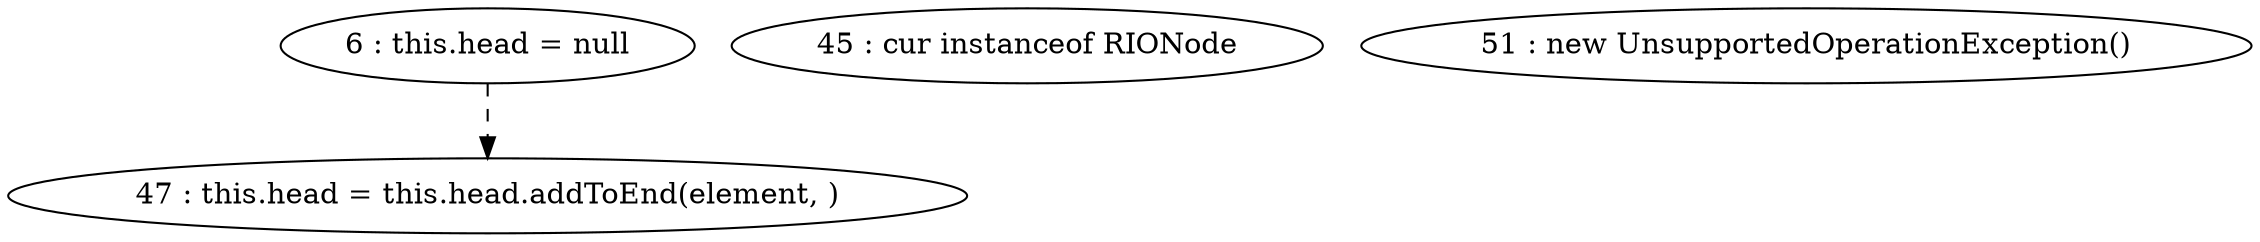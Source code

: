 digraph G {
"6 : this.head = null"
"6 : this.head = null" -> "47 : this.head = this.head.addToEnd(element, )" [style=dashed]
"45 : cur instanceof RIONode"
"47 : this.head = this.head.addToEnd(element, )"
"51 : new UnsupportedOperationException()"
}